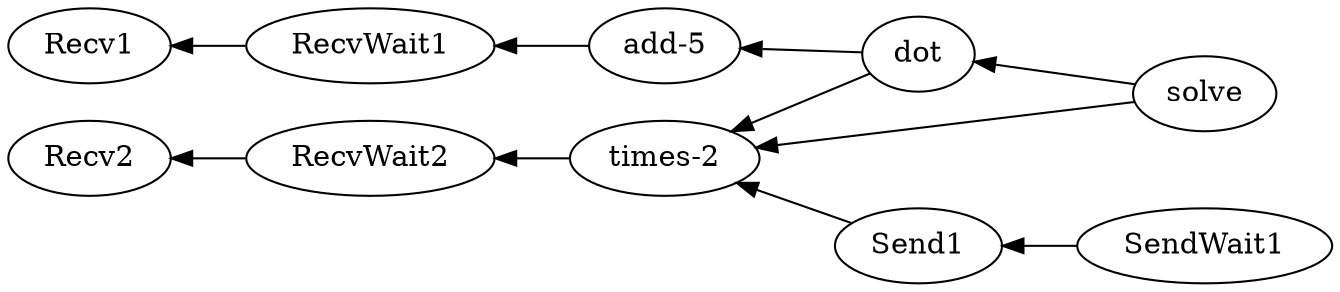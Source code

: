digraph{
    rankdir = RL;
    solve -> dot;
    solve -> "times-2";
    dot -> "times-2";
    dot -> "add-5";
    "add-5" -> RecvWait1;
    "times-2" -> RecvWait2;
    RecvWait1 -> Recv1;
    RecvWait2 -> Recv2;
    Send1 -> "times-2";
    SendWait1 -> Send1;
}
